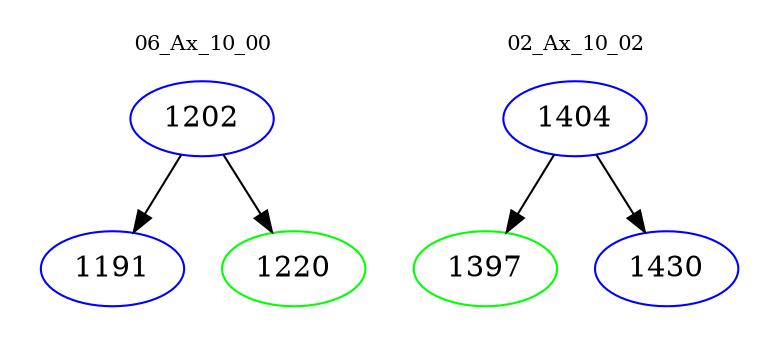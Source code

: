 digraph{
subgraph cluster_0 {
color = white
label = "06_Ax_10_00";
fontsize=10;
T0_1202 [label="1202", color="blue"]
T0_1202 -> T0_1191 [color="black"]
T0_1191 [label="1191", color="blue"]
T0_1202 -> T0_1220 [color="black"]
T0_1220 [label="1220", color="green"]
}
subgraph cluster_1 {
color = white
label = "02_Ax_10_02";
fontsize=10;
T1_1404 [label="1404", color="blue"]
T1_1404 -> T1_1397 [color="black"]
T1_1397 [label="1397", color="green"]
T1_1404 -> T1_1430 [color="black"]
T1_1430 [label="1430", color="blue"]
}
}
